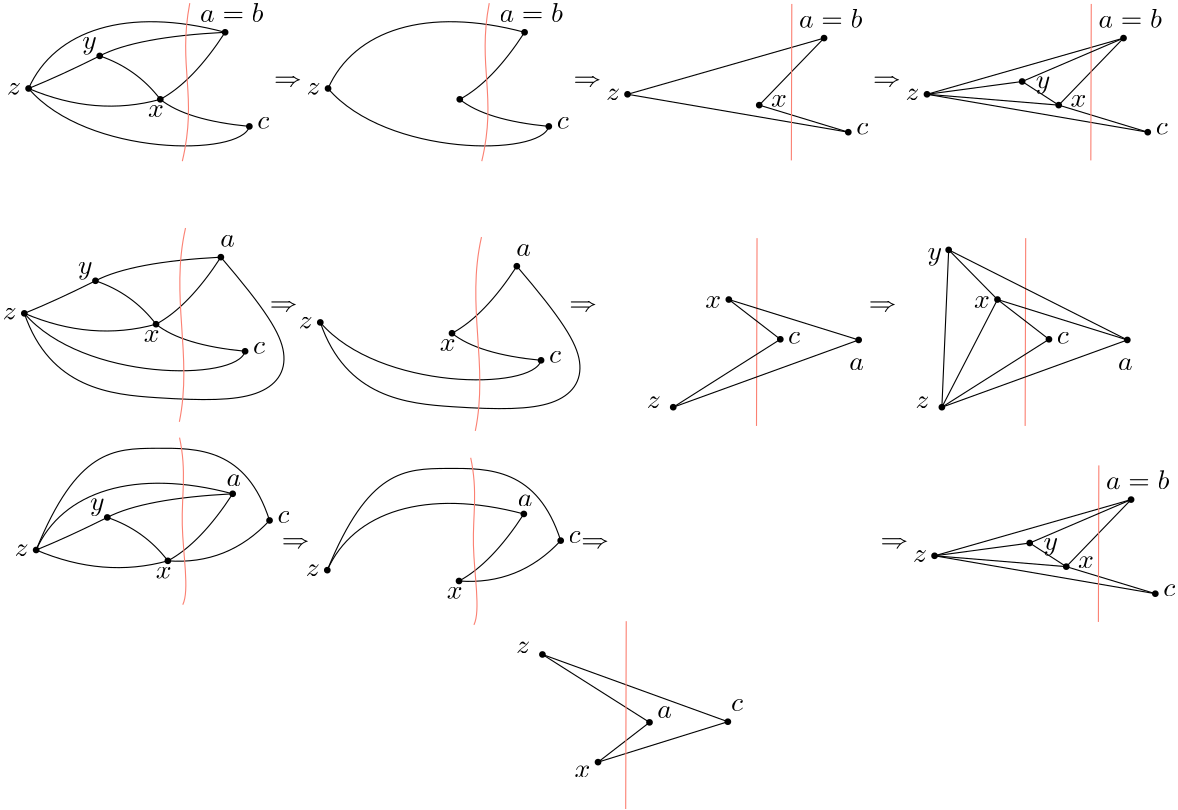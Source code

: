 <?xml version="1.0"?>
<!DOCTYPE ipe SYSTEM "ipe.dtd">
<ipe version="70206" creator="Ipe 7.2.7">
<info created="D:20180428045905" modified="D:20180428054450"/>
<ipestyle name="basic">
<symbol name="arrow/arc(spx)">
<path stroke="sym-stroke" fill="sym-stroke" pen="sym-pen">
0 0 m
-1 0.333 l
-1 -0.333 l
h
</path>
</symbol>
<symbol name="arrow/farc(spx)">
<path stroke="sym-stroke" fill="white" pen="sym-pen">
0 0 m
-1 0.333 l
-1 -0.333 l
h
</path>
</symbol>
<symbol name="arrow/ptarc(spx)">
<path stroke="sym-stroke" fill="sym-stroke" pen="sym-pen">
0 0 m
-1 0.333 l
-0.8 0 l
-1 -0.333 l
h
</path>
</symbol>
<symbol name="arrow/fptarc(spx)">
<path stroke="sym-stroke" fill="white" pen="sym-pen">
0 0 m
-1 0.333 l
-0.8 0 l
-1 -0.333 l
h
</path>
</symbol>
<symbol name="mark/circle(sx)" transformations="translations">
<path fill="sym-stroke">
0.6 0 0 0.6 0 0 e
0.4 0 0 0.4 0 0 e
</path>
</symbol>
<symbol name="mark/disk(sx)" transformations="translations">
<path fill="sym-stroke">
0.6 0 0 0.6 0 0 e
</path>
</symbol>
<symbol name="mark/fdisk(sfx)" transformations="translations">
<group>
<path fill="sym-fill">
0.5 0 0 0.5 0 0 e
</path>
<path fill="sym-stroke" fillrule="eofill">
0.6 0 0 0.6 0 0 e
0.4 0 0 0.4 0 0 e
</path>
</group>
</symbol>
<symbol name="mark/box(sx)" transformations="translations">
<path fill="sym-stroke" fillrule="eofill">
-0.6 -0.6 m
0.6 -0.6 l
0.6 0.6 l
-0.6 0.6 l
h
-0.4 -0.4 m
0.4 -0.4 l
0.4 0.4 l
-0.4 0.4 l
h
</path>
</symbol>
<symbol name="mark/square(sx)" transformations="translations">
<path fill="sym-stroke">
-0.6 -0.6 m
0.6 -0.6 l
0.6 0.6 l
-0.6 0.6 l
h
</path>
</symbol>
<symbol name="mark/fsquare(sfx)" transformations="translations">
<group>
<path fill="sym-fill">
-0.5 -0.5 m
0.5 -0.5 l
0.5 0.5 l
-0.5 0.5 l
h
</path>
<path fill="sym-stroke" fillrule="eofill">
-0.6 -0.6 m
0.6 -0.6 l
0.6 0.6 l
-0.6 0.6 l
h
-0.4 -0.4 m
0.4 -0.4 l
0.4 0.4 l
-0.4 0.4 l
h
</path>
</group>
</symbol>
<symbol name="mark/cross(sx)" transformations="translations">
<group>
<path fill="sym-stroke">
-0.43 -0.57 m
0.57 0.43 l
0.43 0.57 l
-0.57 -0.43 l
h
</path>
<path fill="sym-stroke">
-0.43 0.57 m
0.57 -0.43 l
0.43 -0.57 l
-0.57 0.43 l
h
</path>
</group>
</symbol>
<symbol name="arrow/fnormal(spx)">
<path stroke="sym-stroke" fill="white" pen="sym-pen">
0 0 m
-1 0.333 l
-1 -0.333 l
h
</path>
</symbol>
<symbol name="arrow/pointed(spx)">
<path stroke="sym-stroke" fill="sym-stroke" pen="sym-pen">
0 0 m
-1 0.333 l
-0.8 0 l
-1 -0.333 l
h
</path>
</symbol>
<symbol name="arrow/fpointed(spx)">
<path stroke="sym-stroke" fill="white" pen="sym-pen">
0 0 m
-1 0.333 l
-0.8 0 l
-1 -0.333 l
h
</path>
</symbol>
<symbol name="arrow/linear(spx)">
<path stroke="sym-stroke" pen="sym-pen">
-1 0.333 m
0 0 l
-1 -0.333 l
</path>
</symbol>
<symbol name="arrow/fdouble(spx)">
<path stroke="sym-stroke" fill="white" pen="sym-pen">
0 0 m
-1 0.333 l
-1 -0.333 l
h
-1 0 m
-2 0.333 l
-2 -0.333 l
h
</path>
</symbol>
<symbol name="arrow/double(spx)">
<path stroke="sym-stroke" fill="sym-stroke" pen="sym-pen">
0 0 m
-1 0.333 l
-1 -0.333 l
h
-1 0 m
-2 0.333 l
-2 -0.333 l
h
</path>
</symbol>
<pen name="heavier" value="0.8"/>
<pen name="fat" value="1.2"/>
<pen name="ultrafat" value="2"/>
<symbolsize name="large" value="5"/>
<symbolsize name="small" value="2"/>
<symbolsize name="tiny" value="1.1"/>
<arrowsize name="large" value="10"/>
<arrowsize name="small" value="5"/>
<arrowsize name="tiny" value="3"/>
<color name="red" value="1 0 0"/>
<color name="green" value="0 1 0"/>
<color name="blue" value="0 0 1"/>
<color name="yellow" value="1 1 0"/>
<color name="orange" value="1 0.647 0"/>
<color name="gold" value="1 0.843 0"/>
<color name="purple" value="0.627 0.125 0.941"/>
<color name="gray" value="0.745"/>
<color name="brown" value="0.647 0.165 0.165"/>
<color name="navy" value="0 0 0.502"/>
<color name="pink" value="1 0.753 0.796"/>
<color name="seagreen" value="0.18 0.545 0.341"/>
<color name="turquoise" value="0.251 0.878 0.816"/>
<color name="violet" value="0.933 0.51 0.933"/>
<color name="darkblue" value="0 0 0.545"/>
<color name="darkcyan" value="0 0.545 0.545"/>
<color name="darkgray" value="0.663"/>
<color name="darkgreen" value="0 0.392 0"/>
<color name="darkmagenta" value="0.545 0 0.545"/>
<color name="darkorange" value="1 0.549 0"/>
<color name="darkred" value="0.545 0 0"/>
<color name="lightblue" value="0.678 0.847 0.902"/>
<color name="lightcyan" value="0.878 1 1"/>
<color name="lightgray" value="0.827"/>
<color name="lightgreen" value="0.565 0.933 0.565"/>
<color name="lightyellow" value="1 1 0.878"/>
<dashstyle name="dashed" value="[4] 0"/>
<dashstyle name="dotted" value="[1 3] 0"/>
<dashstyle name="dash dotted" value="[4 2 1 2] 0"/>
<dashstyle name="dash dot dotted" value="[4 2 1 2 1 2] 0"/>
<textsize name="large" value="\large"/>
<textsize name="Large" value="\Large"/>
<textsize name="LARGE" value="\LARGE"/>
<textsize name="huge" value="\huge"/>
<textsize name="Huge" value="\Huge"/>
<textsize name="small" value="\small"/>
<textsize name="footnote" value="\footnotesize"/>
<textsize name="tiny" value="\tiny"/>
<textstyle name="center" begin="\begin{center}" end="\end{center}"/>
<textstyle name="itemize" begin="\begin{itemize}" end="\end{itemize}"/>
<textstyle name="item" begin="\begin{itemize}\item{}" end="\end{itemize}"/>
<gridsize name="4 pts" value="4"/>
<gridsize name="8 pts (~3 mm)" value="8"/>
<gridsize name="16 pts (~6 mm)" value="16"/>
<gridsize name="32 pts (~12 mm)" value="32"/>
<gridsize name="10 pts (~3.5 mm)" value="10"/>
<gridsize name="20 pts (~7 mm)" value="20"/>
<gridsize name="14 pts (~5 mm)" value="14"/>
<gridsize name="28 pts (~10 mm)" value="28"/>
<gridsize name="56 pts (~20 mm)" value="56"/>
<anglesize name="90 deg" value="90"/>
<anglesize name="60 deg" value="60"/>
<anglesize name="45 deg" value="45"/>
<anglesize name="30 deg" value="30"/>
<anglesize name="22.5 deg" value="22.5"/>
<opacity name="10%" value="0.1"/>
<opacity name="30%" value="0.3"/>
<opacity name="50%" value="0.5"/>
<opacity name="75%" value="0.75"/>
<tiling name="falling" angle="-60" step="4" width="1"/>
<tiling name="rising" angle="30" step="4" width="1"/>
</ipestyle>
<ipestyle name="brew">
<color name="aliceblue" value="0.941 0.973 1"/>
<color name="brew1" value="0.552 0.827 0.78"/>
<color name="brew2" value="1 1 0.701"/>
<color name="brew3" value="0.745 0.729 0.854"/>
<color name="brew4" value="0.984 0.501 0.447"/>
<color name="brew5" value="0.501 0.694 0.827"/>
<color name="brew6" value="0.992 0.705 0.384"/>
<color name="brew7" value="0.701 0.87 0.411"/>
<color name="brew8" value="0.988 0.803 0.898"/>
</ipestyle>
<page>
<layer name="alpha"/>
<view layers="alpha" active="alpha"/>
<text layer="alpha" matrix="0.9 0 0 0.9 -10.6185 -2.69504" transformations="translations" pos="245.488 741.481" stroke="black" type="label" width="9.963" height="3.655" depth="0" halign="center" valign="baseline" style="math">\Rightarrow</text>
<group matrix="0.9 0 0 0.9 -3.6764 68.9335">
<use matrix="0.7 0 0 0.7 89.224 190.791" name="mark/disk(sx)" pos="64 672" size="small" stroke="black"/>
<use matrix="0.7 0 0 0.7 89.224 190.791" name="mark/disk(sx)" pos="139.267 665.802" size="small" stroke="black"/>
<use matrix="0.7 0 0 0.7 89.224 190.791" name="mark/disk(sx)" pos="104.65 690.611" size="small" stroke="black"/>
<path matrix="0.7 0 0 0.7 89.224 190.791" stroke="black">
139.267 665.802 m
125.766 683.457
104.65 690.611 c
</path>
<path matrix="0.7 0 0 0.7 89.224 190.791" stroke="black">
104.65 690.611 m
82.034 679.303
64 672 c
</path>
<path matrix="0.7 0 0 0.7 89.224 190.791" stroke="black">
64 672 m
102.458 655.648
139.267 665.802 c
</path>
<path matrix="0.7 0 0 0.7 89.224 190.791" stroke="black">
104.65 690.611 m
125.536 701.458
176.307 704.112 c
</path>
<path matrix="0.7 0 0 0.7 89.224 190.791" stroke="black">
64 672 m
78.8031 705.381
120.228 719.112
176.307 704.112 c
</path>
<path matrix="0.7 0 0 0.7 89.224 190.791" stroke="black">
139.267 665.802 m
157.96 675.841
176.307 704.112 c
</path>
<path matrix="0.7 0 0 0.7 89.224 190.791" stroke="black">
64 672 m
97.3807 632.917
185.884 632.917
190.154 650.34 c
</path>
<path matrix="0.7 0 0 0.7 89.224 190.791" stroke="black">
139.267 665.802 m
154.152 653.802
190.154 650.34 c
</path>
<use matrix="0.7 0 0 0.7 89.224 190.791" name="mark/disk(sx)" pos="176.307 704.112" size="small" stroke="black"/>
<use matrix="0.7 0 0 0.7 89.224 190.791" name="mark/disk(sx)" pos="190.154 650.34" size="small" stroke="black"/>
<text matrix="0.7 0 0 0.7 90.1624 195.825" transformations="translations" pos="135.459 655.302" stroke="black" type="label" width="5.694" height="4.289" depth="0" halign="center" valign="top" style="math">x</text>
<text matrix="0.7 0 0 0.7 89.224 189.512" transformations="translations" pos="103.035 696.496" stroke="black" type="label" width="5.242" height="4.297" depth="1.93" halign="right" valign="baseline" style="math">y</text>
<text matrix="0.7 0 0 0.7 91.224 190.791" transformations="translations" pos="56.8791 668.456" stroke="black" type="label" width="5.071" height="4.289" depth="0" halign="right" valign="baseline" style="math">z</text>
<text matrix="0.7 0 0 0.7 89.224 190.791" transformations="translations" pos="180.115 709.996" stroke="black" type="label" width="22.825" height="6.918" depth="0" halign="center" valign="baseline" style="math">a=b</text>
<text matrix="0.7 0 0 0.7 89.224 190.791" transformations="translations" pos="194.654 648.956" stroke="black" type="label" width="4.311" height="4.289" depth="0" valign="baseline" style="math">c</text>
<path matrix="0.7 0 0 0.7 89.224 190.791" stroke="brew4">
156.109 720.768 m
149.162 684.328
160.74 667.876
151.843 630.461 c
</path>
</group>
<group matrix="0.9 0 0 0.9 -2.28386 66.63">
<use matrix="0.7 0 0 0.7 207.464 193.351" name="mark/disk(sx)" pos="64 672" size="small" stroke="black"/>
<use matrix="0.7 0 0 0.7 207.464 193.351" name="mark/disk(sx)" pos="139.267 665.802" size="small" stroke="black"/>
<path matrix="0.7 0 0 0.7 207.464 193.351" stroke="black">
64 672 m
78.8031 705.381
120.228 719.112
176.307 704.112 c
</path>
<path matrix="0.7 0 0 0.7 207.464 193.351" stroke="black">
139.267 665.802 m
157.96 675.841
176.307 704.112 c
</path>
<path matrix="0.7 0 0 0.7 207.464 193.351" stroke="black">
64 672 m
97.3807 632.917
185.884 632.917
190.154 650.34 c
</path>
<path matrix="0.7 0 0 0.7 207.464 193.351" stroke="black">
139.267 665.802 m
154.152 653.802
190.154 650.34 c
</path>
<use matrix="0.7 0 0 0.7 207.464 193.351" name="mark/disk(sx)" pos="176.307 704.112" size="small" stroke="black"/>
<use matrix="0.7 0 0 0.7 207.464 193.351" name="mark/disk(sx)" pos="190.154 650.34" size="small" stroke="black"/>
<text matrix="0.7 0 0 0.7 209.464 193.351" transformations="translations" pos="56.8791 668.456" stroke="black" type="label" width="5.071" height="4.289" depth="0" halign="right" valign="baseline" style="math">z</text>
<text matrix="0.7 0 0 0.7 207.464 193.351" transformations="translations" pos="180.115 709.996" stroke="black" type="label" width="22.825" height="6.918" depth="0" halign="center" valign="baseline" style="math">a=b</text>
<text matrix="0.7 0 0 0.7 207.464 193.351" transformations="translations" pos="194.654 648.956" stroke="black" type="label" width="4.311" height="4.289" depth="0" valign="baseline" style="math">c</text>
<path matrix="0.7 0 0 0.7 207.464 193.351" stroke="brew4">
156.109 720.768 m
149.162 684.328
160.74 667.876
151.843 630.461 c
</path>
</group>
<group matrix="0.9 0 0 0.9 -1.61802 65.5021">
<use matrix="0.7 0 0 0.7 326.512 192.283" name="mark/disk(sx)" pos="64 672" size="small" stroke="black"/>
<use matrix="0.7 0 0 0.7 326.512 192.283" name="mark/disk(sx)" pos="139.267 665.802" size="small" stroke="black"/>
<use matrix="0.7 0 0 0.7 326.512 192.283" name="mark/disk(sx)" pos="176.307 704.112" size="small" stroke="black"/>
<use matrix="0.7 0 0 0.7 326.512 192.283" name="mark/disk(sx)" pos="190.154 650.34" size="small" stroke="black"/>
<text matrix="0.7 0 0 0.7 328.512 192.283" transformations="translations" pos="56.8791 668.456" stroke="black" type="label" width="5.071" height="4.289" depth="0" halign="right" valign="baseline" style="math">z</text>
<text matrix="0.7 0 0 0.7 326.512 192.283" transformations="translations" pos="180.115 709.996" stroke="black" type="label" width="22.825" height="6.918" depth="0" halign="center" valign="baseline" style="math">a=b</text>
<text matrix="0.7 0 0 0.7 326.512 192.283" transformations="translations" pos="194.654 648.956" stroke="black" type="label" width="4.311" height="4.289" depth="0" valign="baseline" style="math">c</text>
<path matrix="0.7 0 0 0.7 199.691 263.29" stroke="black">
245.172 570.561 m
357.479 602.673 l
</path>
<path matrix="0.7 0 0 0.7 199.691 263.29" stroke="black">
320.439 564.363 m
320.439 564.363 l
357.479 602.673 l
</path>
<path matrix="0.7 0 0 0.7 199.691 263.29" stroke="black">
320.439 564.363 m
371.326 548.901 l
</path>
<path matrix="0.7 0 0 0.7 199.691 263.29" stroke="black">
245.172 570.561 m
371.326 548.901 l
</path>
<path stroke="brew4">
437.025 698.834 m
436.847 636.234 l
</path>
<text matrix="1 0 0 1 -6 1" transformations="translations" pos="434.672 659.131" stroke="black" type="label" width="5.694" height="4.289" depth="0" valign="center" style="math">x</text>
</group>
<group matrix="0.9 0 0 0.9 -2.23164 63.1561">
<use matrix="0.7 0 0 0.7 446.981 194.89" name="mark/disk(sx)" pos="64 672" size="small" stroke="black"/>
<use matrix="0.7 0 0 0.7 446.981 194.89" name="mark/disk(sx)" pos="139.267 665.802" size="small" stroke="black"/>
<use matrix="0.7 0 0 0.7 446.981 194.89" name="mark/disk(sx)" pos="176.307 704.112" size="small" stroke="black"/>
<use matrix="0.7 0 0 0.7 446.981 194.89" name="mark/disk(sx)" pos="190.154 650.34" size="small" stroke="black"/>
<text matrix="0.7 0 0 0.7 448.981 194.89" transformations="translations" pos="56.8791 668.456" stroke="black" type="label" width="5.071" height="4.289" depth="0" halign="right" valign="baseline" style="math">z</text>
<text matrix="0.7 0 0 0.7 446.981 194.89" transformations="translations" pos="180.115 709.996" stroke="black" type="label" width="22.825" height="6.918" depth="0" halign="center" valign="baseline" style="math">a=b</text>
<text matrix="0.7 0 0 0.7 446.981 194.89" transformations="translations" pos="194.654 648.956" stroke="black" type="label" width="4.311" height="4.289" depth="0" valign="baseline" style="math">c</text>
<path matrix="0.7 0 0 0.7 320.16 265.897" stroke="black">
245.172 570.561 m
357.479 602.673 l
</path>
<path matrix="0.7 0 0 0.7 320.16 265.897" stroke="black">
320.439 564.363 m
320.439 564.363 l
357.479 602.673 l
</path>
<path matrix="0.7 0 0 0.7 320.16 265.897" stroke="black">
320.439 564.363 m
371.326 548.901 l
</path>
<path matrix="0.7 0 0 0.7 320.16 265.897" stroke="black">
245.172 570.561 m
371.326 548.901 l
</path>
<path matrix="1 0 0 1 120.469 2.60661" stroke="brew4">
437.025 698.834 m
436.847 636.234 l
</path>
<path stroke="black">
544.467 660.951 m
491.78 665.289 l
</path>
<use name="mark/disk(sx)" pos="529.842 670.404" size="small" stroke="black"/>
<path stroke="black">
491.78 665.289 m
529.842 670.404 l
</path>
<path stroke="black">
529.842 670.404 m
544.468 660.951 l
</path>
<path stroke="black">
529.842 670.404 m
570.396 687.768 l
</path>
<text matrix="1 0 0 1 0 -2" transformations="translations" pos="538.239 669.663" stroke="black" type="label" width="5.242" height="4.297" depth="1.93" halign="center" valign="baseline" style="math">y</text>
<text matrix="1 0 0 1 114.469 3.60571" transformations="translations" pos="434.672 659.131" stroke="black" type="label" width="5.694" height="4.289" depth="0" valign="center" style="math">x</text>
</group>
<text matrix="0.9 0 0 0.9 97.1898 -2.69499" transformations="translations" pos="245.488 741.481" stroke="black" type="label" width="9.963" height="3.655" depth="0" halign="center" valign="baseline" style="math">\Rightarrow</text>
<text matrix="0.9 0 0 0.9 204.998 -2.69499" transformations="translations" pos="245.488 741.481" stroke="black" type="label" width="9.963" height="3.655" depth="0" halign="center" valign="baseline" style="math">\Rightarrow</text>
<text matrix="0.9 0 0 0.9 -12.1511 -83.6482" transformations="translations" pos="245.488 741.481" stroke="black" type="label" width="9.963" height="3.655" depth="0" halign="center" valign="baseline" style="math">\Rightarrow</text>
<text matrix="0.9 0 0 0.9 95.6572 -83.6482" transformations="translations" pos="245.488 741.481" stroke="black" type="label" width="9.963" height="3.655" depth="0" halign="center" valign="baseline" style="math">\Rightarrow</text>
<text matrix="0.9 0 0 0.9 203.465 -83.6482" transformations="translations" pos="245.488 741.481" stroke="black" type="label" width="9.963" height="3.655" depth="0" halign="center" valign="baseline" style="math">\Rightarrow</text>
<use matrix="0.63 0 0 0.63 75.0926 159.692" name="mark/disk(sx)" pos="64 672" size="small" stroke="black"/>
<use matrix="0.63 0 0 0.63 75.0926 159.692" name="mark/disk(sx)" pos="139.267 665.802" size="small" stroke="black"/>
<use matrix="0.63 0 0 0.63 75.0926 159.692" name="mark/disk(sx)" pos="104.65 690.611" size="small" stroke="black"/>
<path matrix="0.63 0 0 0.63 75.0926 159.692" stroke="black">
139.267 665.802 m
125.766 683.457
104.65 690.611 c
</path>
<path matrix="0.63 0 0 0.63 75.0926 159.692" stroke="black">
104.65 690.611 m
82.034 679.303
64 672 c
</path>
<path matrix="0.63 0 0 0.63 75.0926 159.692" stroke="black">
64 672 m
102.458 655.648
139.267 665.802 c
</path>
<path matrix="0.63 0 0 0.63 75.0926 159.692" stroke="black">
104.65 690.611 m
125.536 701.458
176.307 704.112 c
</path>
<path matrix="0.63 0 0 0.63 75.0926 159.692" stroke="black">
139.267 665.802 m
157.96 675.841
176.307 704.112 c
</path>
<path matrix="0.63 0 0 0.63 75.0926 159.692" stroke="black">
64 672 m
97.3807 632.917
185.884 632.917
190.154 650.34 c
</path>
<path matrix="0.63 0 0 0.63 75.0926 159.692" stroke="black">
139.267 665.802 m
154.152 653.802
190.154 650.34 c
</path>
<use matrix="0.63 0 0 0.63 75.0926 159.692" name="mark/disk(sx)" pos="176.307 704.112" size="small" stroke="black"/>
<use matrix="0.63 0 0 0.63 75.0926 159.692" name="mark/disk(sx)" pos="190.154 650.34" size="small" stroke="black"/>
<text matrix="0.63 0 0 0.63 75.9372 164.223" transformations="translations" pos="135.459 655.302" stroke="black" type="label" width="5.694" height="4.289" depth="0" halign="center" valign="top" style="math">x</text>
<text matrix="0.63 0 0 0.63 75.0926 158.541" transformations="translations" pos="103.035 696.496" stroke="black" type="label" width="5.242" height="4.297" depth="1.93" halign="right" valign="baseline" style="math">y</text>
<text matrix="0.63 0 0 0.63 76.8926 159.692" transformations="translations" pos="56.8791 668.456" stroke="black" type="label" width="5.071" height="4.289" depth="0" halign="right" valign="baseline" style="math">z</text>
<text matrix="0.63 0 0 0.63 75.0926 159.692" transformations="translations" pos="180.115 709.996" stroke="black" type="label" width="5.266" height="4.289" depth="0" halign="center" valign="baseline" style="math">a</text>
<text matrix="0.63 0 0 0.63 75.0926 159.692" transformations="translations" pos="194.654 648.956" stroke="black" type="label" width="4.311" height="4.289" depth="0" valign="baseline" style="math">c</text>
<path stroke="black">
115.413 583.052 m
124.689 555.94
168.427 551.61
202.494 551.61
213.32 567.2
202.205 584.522
186.166 603.283 c
</path>
<path stroke="brew4">
173.441 613.776 m
167.815 588.905
176.113 567.863
171.223 544.004 c
</path>
<use matrix="0.63 0 0 0.63 181.64 156.432" name="mark/disk(sx)" pos="64 672" size="small" stroke="black"/>
<use matrix="0.63 0 0 0.63 181.64 156.432" name="mark/disk(sx)" pos="139.267 665.802" size="small" stroke="black"/>
<path matrix="0.63 0 0 0.63 181.64 156.432" stroke="black">
139.267 665.802 m
157.96 675.841
176.307 704.112 c
</path>
<path matrix="0.63 0 0 0.63 181.64 156.432" stroke="black">
64 672 m
97.3807 632.917
185.884 632.917
190.154 650.34 c
</path>
<path matrix="0.63 0 0 0.63 181.64 156.432" stroke="black">
139.267 665.802 m
154.152 653.802
190.154 650.34 c
</path>
<use matrix="0.63 0 0 0.63 181.64 156.432" name="mark/disk(sx)" pos="176.307 704.112" size="small" stroke="black"/>
<use matrix="0.63 0 0 0.63 181.64 156.432" name="mark/disk(sx)" pos="190.154 650.34" size="small" stroke="black"/>
<text matrix="0.63 0 0 0.63 182.484 160.963" transformations="translations" pos="135.459 655.302" stroke="black" type="label" width="5.694" height="4.289" depth="0" halign="center" valign="top" style="math">x</text>
<text matrix="0.63 0 0 0.63 183.44 156.432" transformations="translations" pos="56.8791 668.456" stroke="black" type="label" width="5.071" height="4.289" depth="0" halign="right" valign="baseline" style="math">z</text>
<text matrix="0.63 0 0 0.63 181.64 156.432" transformations="translations" pos="180.115 709.996" stroke="black" type="label" width="5.266" height="4.289" depth="0" halign="center" valign="baseline" style="math">a</text>
<text matrix="0.63 0 0 0.63 181.64 156.432" transformations="translations" pos="194.654 648.956" stroke="black" type="label" width="4.311" height="4.289" depth="0" valign="baseline" style="math">c</text>
<path matrix="1 0 0 1 106.547 -3.26047" stroke="black">
115.413 583.052 m
124.689 555.94
168.427 551.61
202.494 551.61
213.32 567.2
202.205 584.522
186.166 603.283 c
</path>
<path matrix="1 0 0 1 106.547 -3.26047" stroke="brew4">
173.441 613.776 m
167.815 588.905
176.113 567.863
171.223 544.004 c
</path>
<path matrix="1.08 0 0 1.08 -92.7991 -144.607" stroke="brew4">
437.025 698.834 m
436.847 636.234 l
</path>
<use name="mark/disk(sx)" pos="349.019 549.268" size="small" stroke="black"/>
<use name="mark/disk(sx)" pos="415.774 573.478" size="small" stroke="black"/>
<use name="mark/disk(sx)" pos="387.567 573.713" size="small" stroke="black"/>
<text matrix="0.63 0 0 0.63 308.722 127.756" transformations="translations" pos="56.8791 668.456" stroke="black" type="label" width="5.071" height="4.289" depth="0" halign="right" valign="baseline" style="math">z</text>
<path stroke="black">
349.019 549.268 m
415.774 573.478 l
</path>
<path stroke="black">
415.774 573.478 m
369.035 588.028 l
387.567 573.713 l
</path>
<path stroke="black">
387.567 573.713 m
349.019 549.268 l
</path>
<use name="mark/disk(sx)" pos="369.035 588.028" size="small" stroke="black"/>
<text matrix="0.63 0 0 0.63 278.06 176.406" transformations="translations" pos="135.459 655.302" stroke="black" type="label" width="5.694" height="4.289" depth="0" halign="center" valign="top" style="math">x</text>
<text matrix="1 0 0 1 -1 0" transformations="translations" pos="391.34 572.141" stroke="black" type="label" width="4.311" height="4.289" depth="0" valign="baseline" style="math">c</text>
<text matrix="1 0 0 1 6 0" transformations="translations" pos="409.027 562.593" stroke="black" type="label" width="5.266" height="4.289" depth="0" halign="center" valign="baseline" style="math">a</text>
<text matrix="0.9 0 0 0.9 -7.89449 -168.838" transformations="translations" pos="245.488 741.481" stroke="black" type="label" width="9.963" height="3.655" depth="0" halign="center" valign="baseline" style="math">\Rightarrow</text>
<group matrix="0.9 0 0 0.9 0.492371 -102.987">
<use matrix="0.7 0 0 0.7 446.981 194.89" name="mark/disk(sx)" pos="64 672" size="small" stroke="black"/>
<use matrix="0.7 0 0 0.7 446.981 194.89" name="mark/disk(sx)" pos="139.267 665.802" size="small" stroke="black"/>
<use matrix="0.7 0 0 0.7 446.981 194.89" name="mark/disk(sx)" pos="176.307 704.112" size="small" stroke="black"/>
<use matrix="0.7 0 0 0.7 446.981 194.89" name="mark/disk(sx)" pos="190.154 650.34" size="small" stroke="black"/>
<text matrix="0.7 0 0 0.7 448.981 194.89" transformations="translations" pos="56.8791 668.456" stroke="black" type="label" width="5.071" height="4.289" depth="0" halign="right" valign="baseline" style="math">z</text>
<text matrix="0.7 0 0 0.7 446.981 194.89" transformations="translations" pos="180.115 709.996" stroke="black" type="label" width="22.825" height="6.918" depth="0" halign="center" valign="baseline" style="math">a=b</text>
<text matrix="0.7 0 0 0.7 446.981 194.89" transformations="translations" pos="194.654 648.956" stroke="black" type="label" width="4.311" height="4.289" depth="0" valign="baseline" style="math">c</text>
<path matrix="0.7 0 0 0.7 320.16 265.897" stroke="black">
245.172 570.561 m
357.479 602.673 l
</path>
<path matrix="0.7 0 0 0.7 320.16 265.897" stroke="black">
320.439 564.363 m
320.439 564.363 l
357.479 602.673 l
</path>
<path matrix="0.7 0 0 0.7 320.16 265.897" stroke="black">
320.439 564.363 m
371.326 548.901 l
</path>
<path matrix="0.7 0 0 0.7 320.16 265.897" stroke="black">
245.172 570.561 m
371.326 548.901 l
</path>
<path matrix="1 0 0 1 120.469 2.60661" stroke="brew4">
437.025 698.834 m
436.847 636.234 l
</path>
<path stroke="black">
544.467 660.951 m
491.78 665.289 l
</path>
<use name="mark/disk(sx)" pos="529.842 670.404" size="small" stroke="black"/>
<path stroke="black">
491.78 665.289 m
529.842 670.404 l
</path>
<path stroke="black">
529.842 670.404 m
544.468 660.951 l
</path>
<path stroke="black">
529.842 670.404 m
570.396 687.768 l
</path>
<text matrix="1 0 0 1 0 -2" transformations="translations" pos="538.239 669.663" stroke="black" type="label" width="5.242" height="4.297" depth="1.93" halign="center" valign="baseline" style="math">y</text>
<text matrix="1 0 0 1 114.469 3.60571" transformations="translations" pos="434.672 659.131" stroke="black" type="label" width="5.694" height="4.289" depth="0" valign="center" style="math">x</text>
</group>
<text matrix="0.9 0 0 0.9 99.9138 -168.838" transformations="translations" pos="245.488 741.481" stroke="black" type="label" width="9.963" height="3.655" depth="0" halign="center" valign="baseline" style="math">\Rightarrow</text>
<text matrix="0.9 0 0 0.9 207.722 -168.838" transformations="translations" pos="245.488 741.481" stroke="black" type="label" width="9.963" height="3.655" depth="0" halign="center" valign="baseline" style="math">\Rightarrow</text>
<use matrix="0.63 0 0 0.63 79.3492 74.5028" name="mark/disk(sx)" pos="64 672" size="small" stroke="black"/>
<use matrix="0.63 0 0 0.63 79.3492 74.5028" name="mark/disk(sx)" pos="139.267 665.802" size="small" stroke="black"/>
<use matrix="0.63 0 0 0.63 79.3492 74.5028" name="mark/disk(sx)" pos="104.65 690.611" size="small" stroke="black"/>
<path matrix="0.63 0 0 0.63 79.3492 74.5028" stroke="black">
139.267 665.802 m
125.766 683.457
104.65 690.611 c
</path>
<path matrix="0.63 0 0 0.63 79.3492 74.5028" stroke="black">
104.65 690.611 m
82.034 679.303
64 672 c
</path>
<path matrix="0.63 0 0 0.63 79.3492 74.5028" stroke="black">
64 672 m
102.458 655.648
139.267 665.802 c
</path>
<path matrix="0.63 0 0 0.63 79.3492 74.5028" stroke="black">
104.65 690.611 m
125.536 701.458
176.307 704.112 c
</path>
<path matrix="0.63 0 0 0.63 79.3492 74.5028" stroke="black">
64 672 m
78.8031 705.381
120.228 719.112
176.307 704.112 c
</path>
<path matrix="0.63 0 0 0.63 79.3492 74.5028" stroke="black">
139.267 665.802 m
157.96 675.841
176.307 704.112 c
</path>
<use matrix="0.63 0 0 0.63 79.3492 74.5028" name="mark/disk(sx)" pos="176.307 704.112" size="small" stroke="black"/>
<use matrix="0.63 0 0 0.63 83.8929 98.7816" name="mark/disk(sx)" pos="190.154 650.34" size="small" stroke="black"/>
<text matrix="0.63 0 0 0.63 80.1938 79.0334" transformations="translations" pos="135.459 655.302" stroke="black" type="label" width="5.694" height="4.289" depth="0" halign="center" valign="top" style="math">x</text>
<text matrix="0.63 0 0 0.63 79.3492 73.3517" transformations="translations" pos="103.035 696.496" stroke="black" type="label" width="5.242" height="4.297" depth="1.93" halign="right" valign="baseline" style="math">y</text>
<text matrix="0.63 0 0 0.63 81.1492 74.5028" transformations="translations" pos="56.8791 668.456" stroke="black" type="label" width="5.071" height="4.289" depth="0" halign="right" valign="baseline" style="math">z</text>
<text matrix="0.63 0 0 0.63 77.3492 73.5028" transformations="translations" pos="180.115 709.996" stroke="black" type="label" width="5.266" height="4.289" depth="0" halign="center" valign="baseline" style="math">a</text>
<text matrix="0.63 0 0 0.63 83.8929 98.7816" transformations="translations" pos="194.654 648.956" stroke="black" type="label" width="4.311" height="4.289" depth="0" valign="baseline" style="math">c</text>
<path stroke="black">
167.087 493.958 m
188.71 492.381
203.69 508.496 c
</path>
<path stroke="black">
119.669 497.863 m
134.464 534.144
160.565 534.598
195.292 534.598
203.69 508.496 c
</path>
<path stroke="brew4">
171.292 538.317 m
173.907 526.113
170.129 509.114
174.924 483.253
172.454 478.168 c
</path>
<path matrix="1.08 0 0 1.08 3.91538 -144.607" stroke="brew4">
437.025 698.834 m
436.847 636.234 l
</path>
<use matrix="1 0 0 1 96.7145 -0.00019888" name="mark/disk(sx)" pos="349.019 549.268" size="small" stroke="black"/>
<use matrix="1 0 0 1 96.7145 -0.00019888" name="mark/disk(sx)" pos="415.774 573.478" size="small" stroke="black"/>
<use matrix="1 0 0 1 96.7145 -0.00019888" name="mark/disk(sx)" pos="387.567 573.713" size="small" stroke="black"/>
<text matrix="0.63 0 0 0.63 405.436 127.756" transformations="translations" pos="56.8791 668.456" stroke="black" type="label" width="5.071" height="4.289" depth="0" halign="right" valign="baseline" style="math">z</text>
<path matrix="1 0 0 1 96.7145 -0.00019888" stroke="black">
349.019 549.268 m
415.774 573.478 l
</path>
<path matrix="1 0 0 1 96.7145 -0.00019888" stroke="black">
415.774 573.478 m
369.035 588.028 l
387.567 573.713 l
</path>
<path matrix="1 0 0 1 96.7145 -0.00019888" stroke="black">
387.567 573.713 m
349.019 549.268 l
</path>
<use matrix="1 0 0 1 96.7145 -0.00019888" name="mark/disk(sx)" pos="369.035 588.028" size="small" stroke="black"/>
<text matrix="0.63 0 0 0.63 374.774 176.406" transformations="translations" pos="135.459 655.302" stroke="black" type="label" width="5.694" height="4.289" depth="0" halign="center" valign="top" style="math">x</text>
<text matrix="1 0 0 1 95.7145 -0.00019888" transformations="translations" pos="391.34 572.141" stroke="black" type="label" width="4.311" height="4.289" depth="0" valign="baseline" style="math">c</text>
<text matrix="1 0 0 1 102.714 -0.00019888" transformations="translations" pos="409.027 562.593" stroke="black" type="label" width="5.266" height="4.289" depth="0" halign="center" valign="baseline" style="math">a</text>
<use matrix="1 0 0 1 96.7145 -0.00019888" name="mark/disk(sx)" pos="351.464 605.9" size="small" stroke="black"/>
<path matrix="1 0 0 1 96.7145 -0.00019888" stroke="black">
351.464 605.9 m
369.035 588.028 l
</path>
<path matrix="1 0 0 1 96.7145 -0.00019888" stroke="black">
369.035 588.028 m
349.019 549.268 l
</path>
<path matrix="1 0 0 1 96.7145 -0.00019888" stroke="black">
349.019 549.268 m
351.464 605.9 l
</path>
<path matrix="1 0 0 1 96.7145 -0.00019888" stroke="black">
351.464 605.9 m
415.774 573.478 l
</path>
<text matrix="1 0 0 1 105.714 9.9998" transformations="translations" pos="340.06 596.661" stroke="black" type="label" width="5.242" height="4.297" depth="1.93" halign="right" valign="top" style="math">y</text>
<use matrix="0.63 0 0 0.63 184.166 67.2446" name="mark/disk(sx)" pos="64 672" size="small" stroke="black"/>
<use matrix="0.63 0 0 0.63 184.166 67.2446" name="mark/disk(sx)" pos="139.267 665.802" size="small" stroke="black"/>
<path matrix="0.63 0 0 0.63 184.166 67.2446" stroke="black">
64 672 m
78.8031 705.381
120.228 719.112
176.307 704.112 c
</path>
<path matrix="0.63 0 0 0.63 184.166 67.2446" stroke="black">
139.267 665.802 m
157.96 675.841
176.307 704.112 c
</path>
<use matrix="0.63 0 0 0.63 184.166 67.2446" name="mark/disk(sx)" pos="176.307 704.112" size="small" stroke="black"/>
<use matrix="0.63 0 0 0.63 188.71 91.5234" name="mark/disk(sx)" pos="190.154 650.34" size="small" stroke="black"/>
<text matrix="0.63 0 0 0.63 185.011 71.7752" transformations="translations" pos="135.459 655.302" stroke="black" type="label" width="5.694" height="4.289" depth="0" halign="center" valign="top" style="math">x</text>
<text matrix="0.63 0 0 0.63 185.966 67.2446" transformations="translations" pos="56.8791 668.456" stroke="black" type="label" width="5.071" height="4.289" depth="0" halign="right" valign="baseline" style="math">z</text>
<text matrix="0.63 0 0 0.63 182.166 66.2446" transformations="translations" pos="180.115 709.996" stroke="black" type="label" width="5.266" height="4.289" depth="0" halign="center" valign="baseline" style="math">a</text>
<text matrix="0.63 0 0 0.63 188.71 91.5234" transformations="translations" pos="194.654 648.956" stroke="black" type="label" width="4.311" height="4.289" depth="0" valign="baseline" style="math">c</text>
<path matrix="1 0 0 1 104.817 -7.25825" stroke="black">
167.087 493.958 m
188.71 492.381
203.69 508.496 c
</path>
<path matrix="1 0 0 1 104.817 -7.25825" stroke="black">
119.669 497.863 m
134.464 534.144
160.565 534.598
195.292 534.598
203.69 508.496 c
</path>
<path matrix="1 0 0 1 104.817 -7.25825" stroke="brew4">
171.292 538.317 m
173.907 526.113
170.129 509.114
174.924 483.253
172.454 478.168 c
</path>
<use matrix="1 0 0 -1 -47.0899 1009.52" name="mark/disk(sx)" pos="349.019 549.268" size="small" stroke="black"/>
<use matrix="1 0 0 -1 -47.0899 1009.52" name="mark/disk(sx)" pos="415.774 573.478" size="small" stroke="black"/>
<use matrix="1 0 0 -1 -47.0899 1009.52" name="mark/disk(sx)" pos="387.567 573.713" size="small" stroke="black"/>
<text matrix="0.63 0 0 -0.63 261.632 881.762" transformations="translations" pos="56.8791 668.456" stroke="black" type="label" width="5.071" height="4.289" depth="0" halign="right" valign="baseline" style="math">z</text>
<path matrix="1 0 0 -1 -47.0899 1009.52" stroke="black">
349.019 549.268 m
415.774 573.478 l
</path>
<path matrix="1 0 0 -1 -47.0899 1009.52" stroke="black">
415.774 573.478 m
369.035 588.028 l
387.567 573.713 l
</path>
<path matrix="1 0 0 -1 -47.0899 1009.52" stroke="black">
387.567 573.713 m
349.019 549.268 l
</path>
<use matrix="1 0 0 -1 -47.0899 1009.52" name="mark/disk(sx)" pos="369.035 588.028" size="small" stroke="black"/>
<text matrix="0.63 0 0 -0.63 230.97 833.112" transformations="translations" pos="135.459 655.302" stroke="black" type="label" width="5.694" height="4.289" depth="0" halign="center" valign="top" style="math">x</text>
<text matrix="1 0 0 -1 -48.0899 1009.52" transformations="translations" pos="391.34 572.141" stroke="black" type="label" width="5.266" height="4.289" depth="0" valign="baseline" style="math">a</text>
<text matrix="1 0 0 -1 -37.0899 1002.52" transformations="translations" pos="409.027 562.593" stroke="black" type="label" width="4.311" height="4.289" depth="0" halign="center" valign="baseline" style="math">c</text>
<path matrix="1.08 0 0 1.08 -139.889 -282.515" stroke="brew4">
437.025 698.834 m
436.847 636.234 l
</path>
</page>
</ipe>
